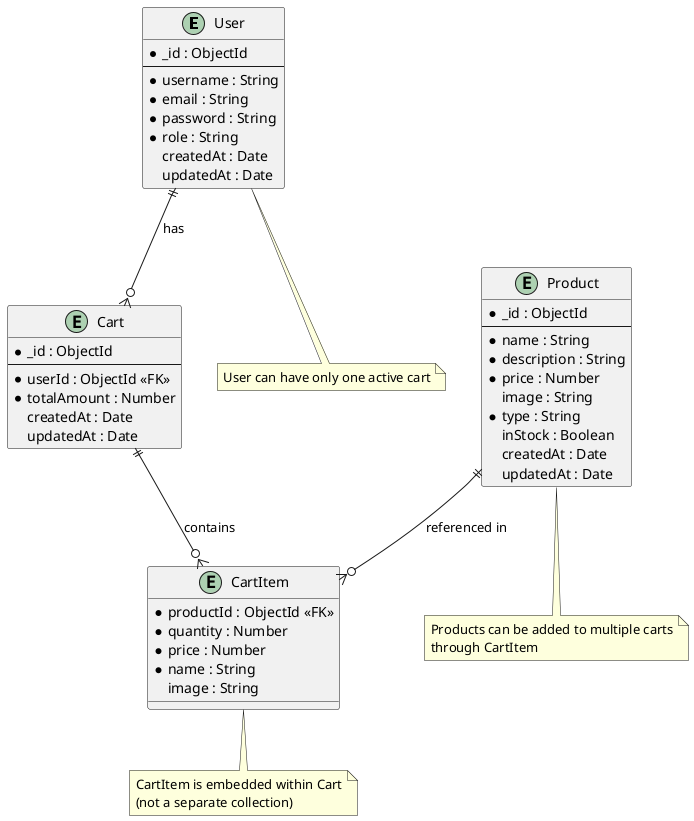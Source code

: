 @startuml E-Commerce System ERD

' Define entities
entity "User" as user {
  *_id : ObjectId
  --
  *username : String
  *email : String
  *password : String
  *role : String
  createdAt : Date
  updatedAt : Date
}

entity "Product" as product {
  *_id : ObjectId
  --
  *name : String
  *description : String
  *price : Number
  image : String
  *type : String
  inStock : Boolean
  createdAt : Date
  updatedAt : Date
}

entity "Cart" as cart {
  *_id : ObjectId
  --
  *userId : ObjectId <<FK>>
  *totalAmount : Number
  createdAt : Date
  updatedAt : Date
}

entity "CartItem" as cartItem {
  *productId : ObjectId <<FK>>
  *quantity : Number
  *price : Number
  *name : String
  image : String
}

' Define relationships
user ||--o{ cart : has
cart ||--o{ cartItem : contains
product ||--o{ cartItem : referenced in

note bottom of user
  User can have only one active cart
end note

note bottom of product
  Products can be added to multiple carts
  through CartItem
end note

note bottom of cartItem
  CartItem is embedded within Cart
  (not a separate collection)
end note

@enduml 